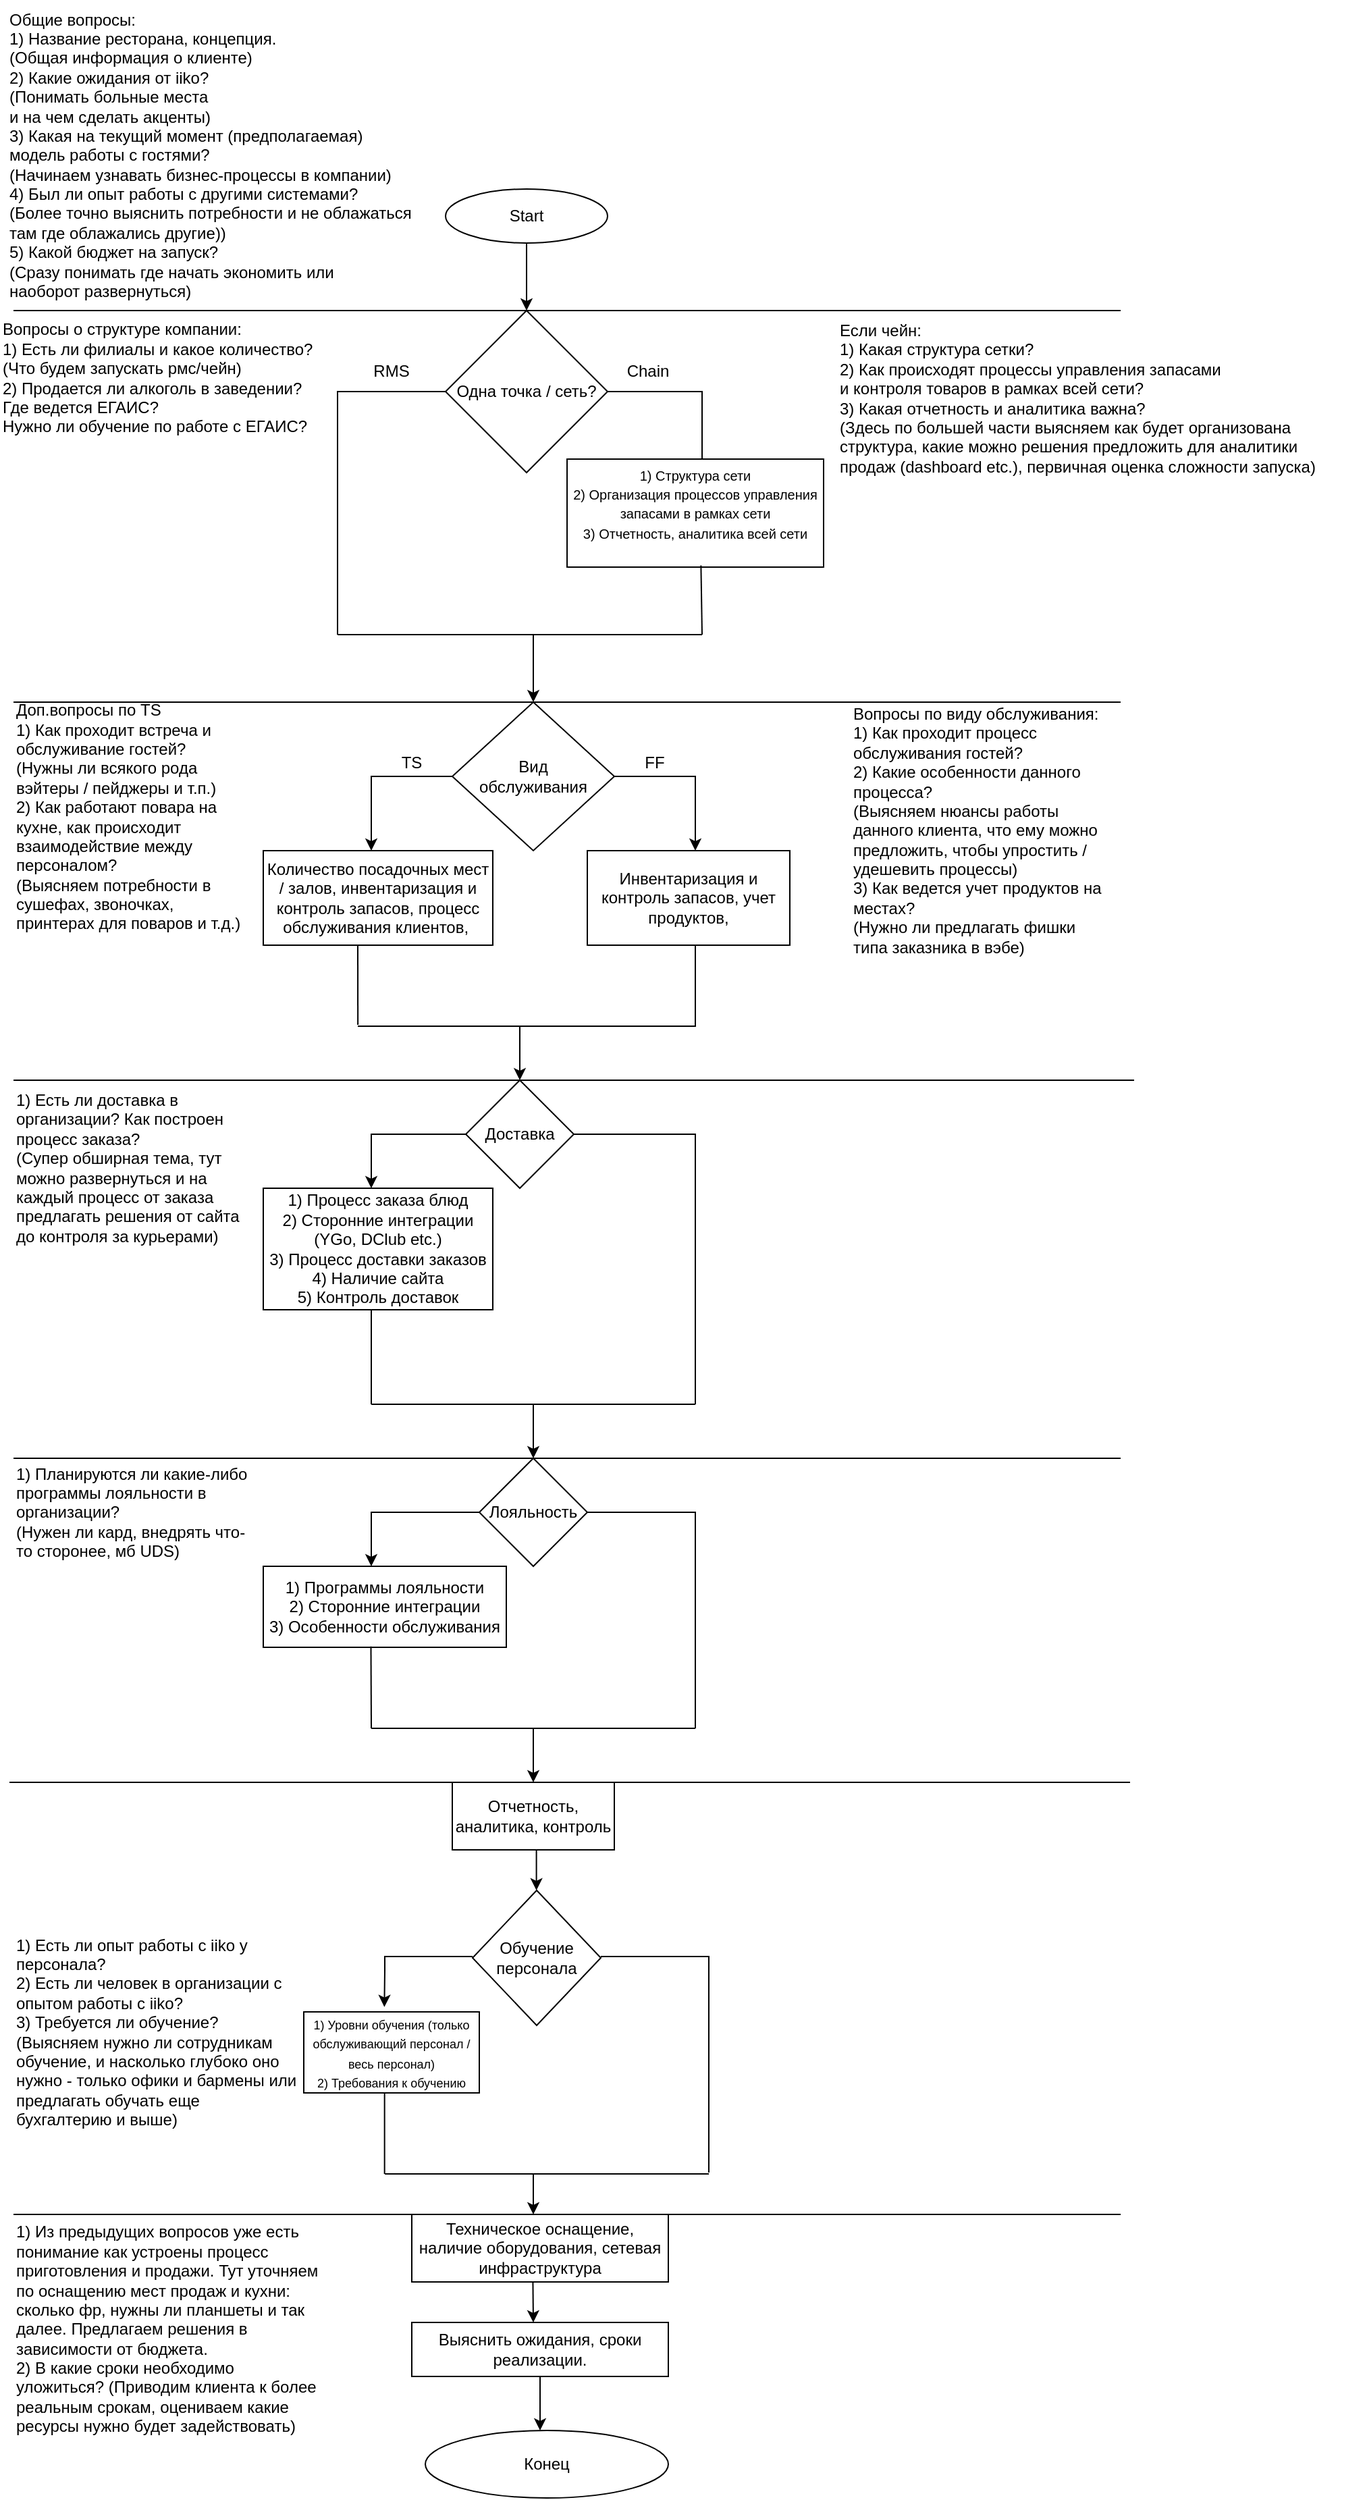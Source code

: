 <mxfile version="22.1.7" type="github">
  <diagram id="C5RBs43oDa-KdzZeNtuy" name="Page-1">
    <mxGraphModel dx="2261" dy="1915" grid="1" gridSize="10" guides="1" tooltips="1" connect="1" arrows="1" fold="1" page="1" pageScale="1" pageWidth="827" pageHeight="1169" math="0" shadow="0">
      <root>
        <mxCell id="WIyWlLk6GJQsqaUBKTNV-0" />
        <mxCell id="WIyWlLk6GJQsqaUBKTNV-1" parent="WIyWlLk6GJQsqaUBKTNV-0" />
        <mxCell id="uVAq0LSg07FsffcZLCgM-0" value="Start" style="ellipse;whiteSpace=wrap;html=1;" parent="WIyWlLk6GJQsqaUBKTNV-1" vertex="1">
          <mxGeometry x="320" y="30" width="120" height="40" as="geometry" />
        </mxCell>
        <mxCell id="uVAq0LSg07FsffcZLCgM-1" value="" style="endArrow=classic;html=1;rounded=0;exitX=0.5;exitY=1;exitDx=0;exitDy=0;entryX=0.5;entryY=0;entryDx=0;entryDy=0;" parent="WIyWlLk6GJQsqaUBKTNV-1" source="uVAq0LSg07FsffcZLCgM-0" target="uVAq0LSg07FsffcZLCgM-2" edge="1">
          <mxGeometry width="50" height="50" relative="1" as="geometry">
            <mxPoint x="390" y="410" as="sourcePoint" />
            <mxPoint x="390" y="120" as="targetPoint" />
          </mxGeometry>
        </mxCell>
        <mxCell id="uVAq0LSg07FsffcZLCgM-2" value="Одна точка / сеть?" style="rhombus;whiteSpace=wrap;html=1;" parent="WIyWlLk6GJQsqaUBKTNV-1" vertex="1">
          <mxGeometry x="320" y="120" width="120" height="120" as="geometry" />
        </mxCell>
        <mxCell id="uVAq0LSg07FsffcZLCgM-3" value="" style="endArrow=classic;html=1;rounded=0;exitX=1;exitY=0.5;exitDx=0;exitDy=0;" parent="WIyWlLk6GJQsqaUBKTNV-1" source="uVAq0LSg07FsffcZLCgM-2" edge="1">
          <mxGeometry width="50" height="50" relative="1" as="geometry">
            <mxPoint x="390" y="410" as="sourcePoint" />
            <mxPoint x="510" y="240" as="targetPoint" />
            <Array as="points">
              <mxPoint x="510" y="180" />
            </Array>
          </mxGeometry>
        </mxCell>
        <mxCell id="uVAq0LSg07FsffcZLCgM-5" value="RMS" style="text;html=1;strokeColor=none;fillColor=none;align=center;verticalAlign=middle;whiteSpace=wrap;rounded=0;" parent="WIyWlLk6GJQsqaUBKTNV-1" vertex="1">
          <mxGeometry x="250" y="150" width="60" height="30" as="geometry" />
        </mxCell>
        <mxCell id="uVAq0LSg07FsffcZLCgM-6" value="Chain" style="text;html=1;strokeColor=none;fillColor=none;align=center;verticalAlign=middle;whiteSpace=wrap;rounded=0;" parent="WIyWlLk6GJQsqaUBKTNV-1" vertex="1">
          <mxGeometry x="440" y="150" width="60" height="30" as="geometry" />
        </mxCell>
        <mxCell id="uVAq0LSg07FsffcZLCgM-16" style="edgeStyle=orthogonalEdgeStyle;rounded=0;orthogonalLoop=1;jettySize=auto;html=1;exitX=0;exitY=0.5;exitDx=0;exitDy=0;" parent="WIyWlLk6GJQsqaUBKTNV-1" source="uVAq0LSg07FsffcZLCgM-7" edge="1">
          <mxGeometry relative="1" as="geometry">
            <mxPoint x="325" y="465" as="targetPoint" />
          </mxGeometry>
        </mxCell>
        <mxCell id="uVAq0LSg07FsffcZLCgM-7" value="Вид&lt;br&gt;обслуживания" style="rhombus;whiteSpace=wrap;html=1;" parent="WIyWlLk6GJQsqaUBKTNV-1" vertex="1">
          <mxGeometry x="325" y="410" width="120" height="110" as="geometry" />
        </mxCell>
        <mxCell id="uVAq0LSg07FsffcZLCgM-8" value="" style="endArrow=classic;html=1;rounded=0;exitX=0;exitY=0.5;exitDx=0;exitDy=0;" parent="WIyWlLk6GJQsqaUBKTNV-1" source="uVAq0LSg07FsffcZLCgM-7" edge="1">
          <mxGeometry width="50" height="50" relative="1" as="geometry">
            <mxPoint x="535" y="580" as="sourcePoint" />
            <mxPoint x="265" y="520" as="targetPoint" />
            <Array as="points">
              <mxPoint x="265" y="465" />
            </Array>
          </mxGeometry>
        </mxCell>
        <mxCell id="uVAq0LSg07FsffcZLCgM-9" value="" style="endArrow=classic;html=1;rounded=0;exitX=1;exitY=0.5;exitDx=0;exitDy=0;" parent="WIyWlLk6GJQsqaUBKTNV-1" source="uVAq0LSg07FsffcZLCgM-7" edge="1">
          <mxGeometry width="50" height="50" relative="1" as="geometry">
            <mxPoint x="535" y="580" as="sourcePoint" />
            <mxPoint x="505" y="520" as="targetPoint" />
            <Array as="points">
              <mxPoint x="505" y="465" />
            </Array>
          </mxGeometry>
        </mxCell>
        <mxCell id="uVAq0LSg07FsffcZLCgM-17" value="FF" style="text;html=1;strokeColor=none;fillColor=none;align=center;verticalAlign=middle;whiteSpace=wrap;rounded=0;" parent="WIyWlLk6GJQsqaUBKTNV-1" vertex="1">
          <mxGeometry x="445" y="440" width="60" height="30" as="geometry" />
        </mxCell>
        <mxCell id="uVAq0LSg07FsffcZLCgM-18" value="TS" style="text;html=1;strokeColor=none;fillColor=none;align=center;verticalAlign=middle;whiteSpace=wrap;rounded=0;" parent="WIyWlLk6GJQsqaUBKTNV-1" vertex="1">
          <mxGeometry x="265" y="440" width="60" height="30" as="geometry" />
        </mxCell>
        <mxCell id="uVAq0LSg07FsffcZLCgM-27" value="Количество посадочных мест / залов, инвентаризация и контроль запасов, процесс обслуживания клиентов,&amp;nbsp;" style="rounded=0;whiteSpace=wrap;html=1;" parent="WIyWlLk6GJQsqaUBKTNV-1" vertex="1">
          <mxGeometry x="185" y="520" width="170" height="70" as="geometry" />
        </mxCell>
        <mxCell id="uVAq0LSg07FsffcZLCgM-28" value="Инвентаризация и контроль запасов, учет продуктов," style="rounded=0;whiteSpace=wrap;html=1;" parent="WIyWlLk6GJQsqaUBKTNV-1" vertex="1">
          <mxGeometry x="425" y="520" width="150" height="70" as="geometry" />
        </mxCell>
        <mxCell id="uVAq0LSg07FsffcZLCgM-32" value="" style="endArrow=none;html=1;rounded=0;entryX=0.5;entryY=1;entryDx=0;entryDy=0;" parent="WIyWlLk6GJQsqaUBKTNV-1" edge="1">
          <mxGeometry width="50" height="50" relative="1" as="geometry">
            <mxPoint x="255" y="650" as="sourcePoint" />
            <mxPoint x="505" y="590" as="targetPoint" />
            <Array as="points">
              <mxPoint x="505" y="650" />
            </Array>
          </mxGeometry>
        </mxCell>
        <mxCell id="uVAq0LSg07FsffcZLCgM-33" value="" style="endArrow=none;html=1;rounded=0;entryX=0.429;entryY=1.014;entryDx=0;entryDy=0;entryPerimeter=0;" parent="WIyWlLk6GJQsqaUBKTNV-1" edge="1">
          <mxGeometry width="50" height="50" relative="1" as="geometry">
            <mxPoint x="255.07" y="649.02" as="sourcePoint" />
            <mxPoint x="255.0" y="590" as="targetPoint" />
          </mxGeometry>
        </mxCell>
        <mxCell id="uVAq0LSg07FsffcZLCgM-34" value="" style="endArrow=classic;html=1;rounded=0;" parent="WIyWlLk6GJQsqaUBKTNV-1" edge="1">
          <mxGeometry width="50" height="50" relative="1" as="geometry">
            <mxPoint x="375" y="650" as="sourcePoint" />
            <mxPoint x="375" y="690" as="targetPoint" />
          </mxGeometry>
        </mxCell>
        <mxCell id="uVAq0LSg07FsffcZLCgM-35" value="Доставка" style="rhombus;whiteSpace=wrap;html=1;" parent="WIyWlLk6GJQsqaUBKTNV-1" vertex="1">
          <mxGeometry x="335" y="690" width="80" height="80" as="geometry" />
        </mxCell>
        <mxCell id="uVAq0LSg07FsffcZLCgM-36" value="" style="endArrow=classic;html=1;rounded=0;exitX=0;exitY=0.5;exitDx=0;exitDy=0;" parent="WIyWlLk6GJQsqaUBKTNV-1" source="uVAq0LSg07FsffcZLCgM-35" edge="1">
          <mxGeometry width="50" height="50" relative="1" as="geometry">
            <mxPoint x="535" y="660" as="sourcePoint" />
            <mxPoint x="265" y="770" as="targetPoint" />
            <Array as="points">
              <mxPoint x="265" y="730" />
            </Array>
          </mxGeometry>
        </mxCell>
        <mxCell id="uVAq0LSg07FsffcZLCgM-37" value="1) Процесс заказа блюд&lt;br&gt;2) Сторонние интеграции (YGo, DClub etc.)&lt;br&gt;3) Процесс доставки заказов&lt;br&gt;4) Наличие сайта&lt;br&gt;5) Контроль доставок" style="rounded=0;whiteSpace=wrap;html=1;" parent="WIyWlLk6GJQsqaUBKTNV-1" vertex="1">
          <mxGeometry x="185" y="770" width="170" height="90" as="geometry" />
        </mxCell>
        <mxCell id="uVAq0LSg07FsffcZLCgM-41" value="" style="endArrow=none;html=1;rounded=0;exitX=1;exitY=0.5;exitDx=0;exitDy=0;" parent="WIyWlLk6GJQsqaUBKTNV-1" source="uVAq0LSg07FsffcZLCgM-35" edge="1">
          <mxGeometry width="50" height="50" relative="1" as="geometry">
            <mxPoint x="535" y="860" as="sourcePoint" />
            <mxPoint x="505" y="930" as="targetPoint" />
            <Array as="points">
              <mxPoint x="505" y="730" />
            </Array>
          </mxGeometry>
        </mxCell>
        <mxCell id="uVAq0LSg07FsffcZLCgM-42" value="" style="endArrow=none;html=1;rounded=0;exitX=0.5;exitY=1;exitDx=0;exitDy=0;" parent="WIyWlLk6GJQsqaUBKTNV-1" edge="1">
          <mxGeometry width="50" height="50" relative="1" as="geometry">
            <mxPoint x="265" y="860" as="sourcePoint" />
            <mxPoint x="265" y="930" as="targetPoint" />
            <Array as="points">
              <mxPoint x="265" y="900" />
            </Array>
          </mxGeometry>
        </mxCell>
        <mxCell id="uVAq0LSg07FsffcZLCgM-43" value="" style="endArrow=none;html=1;rounded=0;" parent="WIyWlLk6GJQsqaUBKTNV-1" edge="1">
          <mxGeometry width="50" height="50" relative="1" as="geometry">
            <mxPoint x="265" y="930" as="sourcePoint" />
            <mxPoint x="505" y="930" as="targetPoint" />
          </mxGeometry>
        </mxCell>
        <mxCell id="uVAq0LSg07FsffcZLCgM-44" value="" style="endArrow=classic;html=1;rounded=0;" parent="WIyWlLk6GJQsqaUBKTNV-1" edge="1">
          <mxGeometry width="50" height="50" relative="1" as="geometry">
            <mxPoint x="385" y="930" as="sourcePoint" />
            <mxPoint x="385" y="970" as="targetPoint" />
          </mxGeometry>
        </mxCell>
        <mxCell id="uVAq0LSg07FsffcZLCgM-46" value="Лояльность" style="rhombus;whiteSpace=wrap;html=1;" parent="WIyWlLk6GJQsqaUBKTNV-1" vertex="1">
          <mxGeometry x="345" y="970" width="80" height="80" as="geometry" />
        </mxCell>
        <mxCell id="uVAq0LSg07FsffcZLCgM-47" value="" style="endArrow=classic;html=1;rounded=0;exitX=0;exitY=0.5;exitDx=0;exitDy=0;" parent="WIyWlLk6GJQsqaUBKTNV-1" source="uVAq0LSg07FsffcZLCgM-46" edge="1">
          <mxGeometry width="50" height="50" relative="1" as="geometry">
            <mxPoint x="345" y="1030" as="sourcePoint" />
            <mxPoint x="265" y="1050" as="targetPoint" />
            <Array as="points">
              <mxPoint x="265" y="1010" />
            </Array>
          </mxGeometry>
        </mxCell>
        <mxCell id="uVAq0LSg07FsffcZLCgM-48" value="1) Программы лояльности&lt;br&gt;2) Сторонние интеграции&lt;br&gt;3) Особенности обслуживания" style="rounded=0;whiteSpace=wrap;html=1;" parent="WIyWlLk6GJQsqaUBKTNV-1" vertex="1">
          <mxGeometry x="185" y="1050" width="180" height="60" as="geometry" />
        </mxCell>
        <mxCell id="uVAq0LSg07FsffcZLCgM-49" value="" style="endArrow=none;html=1;rounded=0;exitX=1;exitY=0.5;exitDx=0;exitDy=0;" parent="WIyWlLk6GJQsqaUBKTNV-1" edge="1">
          <mxGeometry width="50" height="50" relative="1" as="geometry">
            <mxPoint x="425" y="1010" as="sourcePoint" />
            <mxPoint x="505" y="1170" as="targetPoint" />
            <Array as="points">
              <mxPoint x="505" y="1010" />
            </Array>
          </mxGeometry>
        </mxCell>
        <mxCell id="uVAq0LSg07FsffcZLCgM-50" value="" style="endArrow=none;html=1;rounded=0;" parent="WIyWlLk6GJQsqaUBKTNV-1" edge="1">
          <mxGeometry width="50" height="50" relative="1" as="geometry">
            <mxPoint x="265" y="1170" as="sourcePoint" />
            <mxPoint x="505" y="1170" as="targetPoint" />
          </mxGeometry>
        </mxCell>
        <mxCell id="uVAq0LSg07FsffcZLCgM-51" value="" style="endArrow=none;html=1;rounded=0;entryX=0.443;entryY=0.989;entryDx=0;entryDy=0;entryPerimeter=0;" parent="WIyWlLk6GJQsqaUBKTNV-1" target="uVAq0LSg07FsffcZLCgM-48" edge="1">
          <mxGeometry width="50" height="50" relative="1" as="geometry">
            <mxPoint x="265" y="1170" as="sourcePoint" />
            <mxPoint x="425" y="1040" as="targetPoint" />
          </mxGeometry>
        </mxCell>
        <mxCell id="uVAq0LSg07FsffcZLCgM-52" value="" style="endArrow=classic;html=1;rounded=0;" parent="WIyWlLk6GJQsqaUBKTNV-1" edge="1">
          <mxGeometry width="50" height="50" relative="1" as="geometry">
            <mxPoint x="385" y="1170" as="sourcePoint" />
            <mxPoint x="385" y="1210" as="targetPoint" />
          </mxGeometry>
        </mxCell>
        <mxCell id="uVAq0LSg07FsffcZLCgM-53" value="Отчетность, аналитика, контроль" style="rounded=0;whiteSpace=wrap;html=1;" parent="WIyWlLk6GJQsqaUBKTNV-1" vertex="1">
          <mxGeometry x="325" y="1210" width="120" height="50" as="geometry" />
        </mxCell>
        <mxCell id="uVAq0LSg07FsffcZLCgM-54" style="edgeStyle=orthogonalEdgeStyle;rounded=0;orthogonalLoop=1;jettySize=auto;html=1;exitX=0.5;exitY=1;exitDx=0;exitDy=0;" parent="WIyWlLk6GJQsqaUBKTNV-1" source="uVAq0LSg07FsffcZLCgM-53" target="uVAq0LSg07FsffcZLCgM-53" edge="1">
          <mxGeometry relative="1" as="geometry" />
        </mxCell>
        <mxCell id="uVAq0LSg07FsffcZLCgM-56" value="" style="endArrow=classic;html=1;rounded=0;exitX=0.5;exitY=1;exitDx=0;exitDy=0;" parent="WIyWlLk6GJQsqaUBKTNV-1" edge="1">
          <mxGeometry width="50" height="50" relative="1" as="geometry">
            <mxPoint x="387.3" y="1260" as="sourcePoint" />
            <mxPoint x="387.3" y="1290" as="targetPoint" />
          </mxGeometry>
        </mxCell>
        <mxCell id="uVAq0LSg07FsffcZLCgM-58" value="Обучение персонала" style="rhombus;whiteSpace=wrap;html=1;" parent="WIyWlLk6GJQsqaUBKTNV-1" vertex="1">
          <mxGeometry x="340" y="1290" width="95" height="100" as="geometry" />
        </mxCell>
        <mxCell id="uVAq0LSg07FsffcZLCgM-59" value="" style="endArrow=classic;html=1;rounded=0;exitX=0;exitY=0.5;exitDx=0;exitDy=0;entryX=0.414;entryY=-0.044;entryDx=0;entryDy=0;entryPerimeter=0;" parent="WIyWlLk6GJQsqaUBKTNV-1" edge="1">
          <mxGeometry width="50" height="50" relative="1" as="geometry">
            <mxPoint x="340" y="1339" as="sourcePoint" />
            <mxPoint x="274.68" y="1376.36" as="targetPoint" />
            <Array as="points">
              <mxPoint x="275" y="1339" />
              <mxPoint x="275" y="1349" />
            </Array>
          </mxGeometry>
        </mxCell>
        <mxCell id="uVAq0LSg07FsffcZLCgM-61" value="&lt;font style=&quot;font-size: 9px;&quot;&gt;1) Уровни обучения (только обслуживающий персонал / весь персонал)&lt;br&gt;2) Требования к обучению&lt;br&gt;&lt;/font&gt;" style="rounded=0;whiteSpace=wrap;html=1;" parent="WIyWlLk6GJQsqaUBKTNV-1" vertex="1">
          <mxGeometry x="215" y="1380" width="130" height="60" as="geometry" />
        </mxCell>
        <mxCell id="uVAq0LSg07FsffcZLCgM-62" value="" style="endArrow=none;html=1;rounded=0;exitX=1;exitY=0.5;exitDx=0;exitDy=0;" parent="WIyWlLk6GJQsqaUBKTNV-1" edge="1">
          <mxGeometry width="50" height="50" relative="1" as="geometry">
            <mxPoint x="435" y="1339" as="sourcePoint" />
            <mxPoint x="515" y="1499" as="targetPoint" />
            <Array as="points">
              <mxPoint x="515" y="1339" />
            </Array>
          </mxGeometry>
        </mxCell>
        <mxCell id="uVAq0LSg07FsffcZLCgM-64" value="" style="endArrow=none;html=1;rounded=0;entryX=0.5;entryY=1;entryDx=0;entryDy=0;" parent="WIyWlLk6GJQsqaUBKTNV-1" edge="1">
          <mxGeometry width="50" height="50" relative="1" as="geometry">
            <mxPoint x="274.83" y="1500" as="sourcePoint" />
            <mxPoint x="274.83" y="1440" as="targetPoint" />
          </mxGeometry>
        </mxCell>
        <mxCell id="uVAq0LSg07FsffcZLCgM-65" value="" style="endArrow=none;html=1;rounded=0;" parent="WIyWlLk6GJQsqaUBKTNV-1" edge="1">
          <mxGeometry width="50" height="50" relative="1" as="geometry">
            <mxPoint x="515" y="1500" as="sourcePoint" />
            <mxPoint x="275" y="1500" as="targetPoint" />
          </mxGeometry>
        </mxCell>
        <mxCell id="uVAq0LSg07FsffcZLCgM-66" value="" style="endArrow=classic;html=1;rounded=0;" parent="WIyWlLk6GJQsqaUBKTNV-1" edge="1">
          <mxGeometry width="50" height="50" relative="1" as="geometry">
            <mxPoint x="385" y="1500" as="sourcePoint" />
            <mxPoint x="385" y="1530" as="targetPoint" />
          </mxGeometry>
        </mxCell>
        <mxCell id="uVAq0LSg07FsffcZLCgM-68" value="Техническое оснащение, наличие оборудования, сетевая инфраструктура" style="rounded=0;whiteSpace=wrap;html=1;" parent="WIyWlLk6GJQsqaUBKTNV-1" vertex="1">
          <mxGeometry x="295" y="1530" width="190" height="50" as="geometry" />
        </mxCell>
        <mxCell id="uVAq0LSg07FsffcZLCgM-69" value="" style="endArrow=classic;html=1;rounded=0;exitX=0.5;exitY=1;exitDx=0;exitDy=0;" parent="WIyWlLk6GJQsqaUBKTNV-1" edge="1">
          <mxGeometry width="50" height="50" relative="1" as="geometry">
            <mxPoint x="384.71" y="1580" as="sourcePoint" />
            <mxPoint x="385" y="1610" as="targetPoint" />
          </mxGeometry>
        </mxCell>
        <mxCell id="uVAq0LSg07FsffcZLCgM-70" value="Выяснить ожидания, сроки реализации." style="rounded=0;whiteSpace=wrap;html=1;" parent="WIyWlLk6GJQsqaUBKTNV-1" vertex="1">
          <mxGeometry x="295" y="1610" width="190" height="40" as="geometry" />
        </mxCell>
        <mxCell id="uVAq0LSg07FsffcZLCgM-71" value="" style="endArrow=classic;html=1;rounded=0;exitX=0.5;exitY=1;exitDx=0;exitDy=0;" parent="WIyWlLk6GJQsqaUBKTNV-1" source="uVAq0LSg07FsffcZLCgM-70" edge="1">
          <mxGeometry width="50" height="50" relative="1" as="geometry">
            <mxPoint x="245" y="1490" as="sourcePoint" />
            <mxPoint x="390" y="1690" as="targetPoint" />
          </mxGeometry>
        </mxCell>
        <mxCell id="uVAq0LSg07FsffcZLCgM-72" value="Конец" style="ellipse;whiteSpace=wrap;html=1;" parent="WIyWlLk6GJQsqaUBKTNV-1" vertex="1">
          <mxGeometry x="305" y="1690" width="180" height="50" as="geometry" />
        </mxCell>
        <mxCell id="uVAq0LSg07FsffcZLCgM-73" value="" style="endArrow=none;html=1;rounded=0;entryX=0;entryY=0.5;entryDx=0;entryDy=0;" parent="WIyWlLk6GJQsqaUBKTNV-1" target="uVAq0LSg07FsffcZLCgM-2" edge="1">
          <mxGeometry width="50" height="50" relative="1" as="geometry">
            <mxPoint x="240" y="360" as="sourcePoint" />
            <mxPoint x="150" y="190" as="targetPoint" />
            <Array as="points">
              <mxPoint x="240" y="180" />
            </Array>
          </mxGeometry>
        </mxCell>
        <mxCell id="uVAq0LSg07FsffcZLCgM-74" value="" style="endArrow=none;html=1;rounded=0;" parent="WIyWlLk6GJQsqaUBKTNV-1" edge="1">
          <mxGeometry width="50" height="50" relative="1" as="geometry">
            <mxPoint x="240" y="360" as="sourcePoint" />
            <mxPoint x="510" y="360" as="targetPoint" />
          </mxGeometry>
        </mxCell>
        <mxCell id="uVAq0LSg07FsffcZLCgM-75" value="&lt;font size=&quot;1&quot;&gt;1) Структура сети&lt;br&gt;2) Организация процессов управления запасами в рамках сети&lt;br&gt;3) Отчетность, аналитика всей сети&lt;br&gt;&lt;br&gt;&lt;/font&gt;" style="rounded=0;whiteSpace=wrap;html=1;" parent="WIyWlLk6GJQsqaUBKTNV-1" vertex="1">
          <mxGeometry x="410" y="230" width="190" height="80" as="geometry" />
        </mxCell>
        <mxCell id="uVAq0LSg07FsffcZLCgM-76" value="" style="endArrow=classic;html=1;rounded=0;entryX=0.5;entryY=0;entryDx=0;entryDy=0;" parent="WIyWlLk6GJQsqaUBKTNV-1" target="uVAq0LSg07FsffcZLCgM-7" edge="1">
          <mxGeometry width="50" height="50" relative="1" as="geometry">
            <mxPoint x="385" y="360" as="sourcePoint" />
            <mxPoint x="380" y="470" as="targetPoint" />
          </mxGeometry>
        </mxCell>
        <mxCell id="uVAq0LSg07FsffcZLCgM-78" value="" style="endArrow=none;html=1;rounded=0;entryX=0.522;entryY=0.985;entryDx=0;entryDy=0;entryPerimeter=0;" parent="WIyWlLk6GJQsqaUBKTNV-1" target="uVAq0LSg07FsffcZLCgM-75" edge="1">
          <mxGeometry width="50" height="50" relative="1" as="geometry">
            <mxPoint x="510" y="360" as="sourcePoint" />
            <mxPoint x="380" y="280" as="targetPoint" />
          </mxGeometry>
        </mxCell>
        <mxCell id="i0sruy30-tRyDu9INdyp-0" value="" style="endArrow=none;html=1;rounded=0;" edge="1" parent="WIyWlLk6GJQsqaUBKTNV-1">
          <mxGeometry width="50" height="50" relative="1" as="geometry">
            <mxPoint y="120" as="sourcePoint" />
            <mxPoint x="820" y="120" as="targetPoint" />
          </mxGeometry>
        </mxCell>
        <mxCell id="i0sruy30-tRyDu9INdyp-1" value="" style="endArrow=none;html=1;rounded=0;" edge="1" parent="WIyWlLk6GJQsqaUBKTNV-1">
          <mxGeometry width="50" height="50" relative="1" as="geometry">
            <mxPoint y="410" as="sourcePoint" />
            <mxPoint x="820" y="410" as="targetPoint" />
          </mxGeometry>
        </mxCell>
        <mxCell id="i0sruy30-tRyDu9INdyp-3" value="Общие вопросы:&lt;br&gt;1) Название ресторана, концепция.&lt;br&gt;(Общая информация о клиенте)&lt;br&gt;2) Какие ожидания от iiko?&lt;br&gt;(Понимать больные места &lt;br&gt;и на чем сделать акценты)&lt;br&gt;3) Какая на текущий момент (предполагаемая)&lt;br&gt;модель работы с гостями?&lt;br&gt;(Начинаем узнавать бизнес-процессы в компании)&lt;br&gt;4) Был ли опыт работы с другими системами?&lt;br&gt;(Более точно выяснить потребности и не облажаться&lt;br&gt;там где облажались другие))&lt;br&gt;5) Какой бюджет на запуск?&lt;br&gt;(Сразу понимать где начать экономить или&amp;nbsp;&lt;br&gt;наоборот развернуться)" style="text;html=1;align=left;verticalAlign=middle;resizable=0;points=[];autosize=1;strokeColor=none;fillColor=none;rotation=0;" vertex="1" parent="WIyWlLk6GJQsqaUBKTNV-1">
          <mxGeometry x="-5" y="-110" width="330" height="230" as="geometry" />
        </mxCell>
        <mxCell id="i0sruy30-tRyDu9INdyp-4" value="Вопросы о структуре компании:&lt;br&gt;1) Есть ли филиалы и какое количество?&lt;br&gt;(Что будем запускать рмс/чейн)&lt;br&gt;2) Продается ли алкоголь в заведении?&lt;br&gt;Где ведется ЕГАИС? &lt;br&gt;Нужно ли обучение по работе с ЕГАИС?" style="text;html=1;align=left;verticalAlign=middle;resizable=0;points=[];autosize=1;strokeColor=none;fillColor=none;" vertex="1" parent="WIyWlLk6GJQsqaUBKTNV-1">
          <mxGeometry x="-10" y="120" width="260" height="100" as="geometry" />
        </mxCell>
        <mxCell id="i0sruy30-tRyDu9INdyp-6" value="Если чейн:&lt;br&gt;1) Какая структура сетки?&lt;br&gt;2) Как происходят процессы управления запасами&lt;br&gt;и контроля товаров в рамках всей сети?&lt;br&gt;3) Какая отчетность и аналитика важна?&lt;br&gt;(Здесь по большей части выясняем как будет организована&amp;nbsp;&lt;br&gt;структура, какие можно решения предложить для аналитики&lt;br&gt;продаж (dashboard etc.), первичная оценка сложности запуска)" style="text;html=1;align=left;verticalAlign=middle;resizable=0;points=[];autosize=1;strokeColor=none;fillColor=none;" vertex="1" parent="WIyWlLk6GJQsqaUBKTNV-1">
          <mxGeometry x="610" y="120" width="390" height="130" as="geometry" />
        </mxCell>
        <mxCell id="i0sruy30-tRyDu9INdyp-8" value="" style="endArrow=none;html=1;rounded=0;" edge="1" parent="WIyWlLk6GJQsqaUBKTNV-1">
          <mxGeometry width="50" height="50" relative="1" as="geometry">
            <mxPoint y="690" as="sourcePoint" />
            <mxPoint x="830" y="690" as="targetPoint" />
          </mxGeometry>
        </mxCell>
        <mxCell id="i0sruy30-tRyDu9INdyp-9" value="Вопросы по виду обслуживания:&lt;br&gt;1) Как проходит процесс обслуживания гостей?&lt;br&gt;2) Какие особенности данного процесса?&lt;br&gt;(Выясняем нюансы работы данного клиента, что ему можно предложить, чтобы упростить / удешевить процессы)&lt;br&gt;3) Как ведется учет продуктов на местах?&lt;br&gt;(Нужно ли предлагать фишки типа заказника в вэбе)&lt;br&gt;" style="text;html=1;strokeColor=none;fillColor=none;align=left;verticalAlign=middle;whiteSpace=wrap;rounded=0;" vertex="1" parent="WIyWlLk6GJQsqaUBKTNV-1">
          <mxGeometry x="620" y="490" width="190" height="30" as="geometry" />
        </mxCell>
        <mxCell id="i0sruy30-tRyDu9INdyp-10" value="Доп.вопросы по TS&lt;br&gt;1) Как проходит встреча и обслуживание гостей?&lt;br&gt;(Нужны ли всякого рода вэйтеры / пейджеры и т.п.)&lt;br&gt;2) Как работают повара на кухне, как происходит взаимодействие между персоналом?&lt;br&gt;(Выясняем потребности в сушефах, звоночках, принтерах для поваров и т.д.)" style="text;html=1;strokeColor=none;fillColor=none;align=left;verticalAlign=middle;whiteSpace=wrap;rounded=0;" vertex="1" parent="WIyWlLk6GJQsqaUBKTNV-1">
          <mxGeometry y="480" width="170" height="30" as="geometry" />
        </mxCell>
        <mxCell id="i0sruy30-tRyDu9INdyp-12" value="" style="endArrow=none;html=1;rounded=0;" edge="1" parent="WIyWlLk6GJQsqaUBKTNV-1">
          <mxGeometry width="50" height="50" relative="1" as="geometry">
            <mxPoint y="970" as="sourcePoint" />
            <mxPoint x="820" y="970" as="targetPoint" />
          </mxGeometry>
        </mxCell>
        <mxCell id="i0sruy30-tRyDu9INdyp-13" value="1) Есть ли доставка в организации? Как построен процесс заказа?&lt;br&gt;(Супер обширная тема, тут можно развернуться и на каждый процесс от заказа предлагать решения от сайта до контроля за курьерами)" style="text;html=1;strokeColor=none;fillColor=none;align=left;verticalAlign=middle;whiteSpace=wrap;rounded=0;" vertex="1" parent="WIyWlLk6GJQsqaUBKTNV-1">
          <mxGeometry y="740" width="170" height="30" as="geometry" />
        </mxCell>
        <mxCell id="i0sruy30-tRyDu9INdyp-14" value="" style="endArrow=none;html=1;rounded=0;" edge="1" parent="WIyWlLk6GJQsqaUBKTNV-1">
          <mxGeometry width="50" height="50" relative="1" as="geometry">
            <mxPoint x="-3" y="1210" as="sourcePoint" />
            <mxPoint x="827" y="1210" as="targetPoint" />
          </mxGeometry>
        </mxCell>
        <mxCell id="i0sruy30-tRyDu9INdyp-15" value="1) Планируются ли какие-либо программы лояльности в организации?&lt;br&gt;(Нужен ли кард, внедрять что-то сторонее, мб UDS)" style="text;html=1;strokeColor=none;fillColor=none;align=left;verticalAlign=middle;whiteSpace=wrap;rounded=0;" vertex="1" parent="WIyWlLk6GJQsqaUBKTNV-1">
          <mxGeometry y="995" width="180" height="30" as="geometry" />
        </mxCell>
        <mxCell id="i0sruy30-tRyDu9INdyp-16" value="1) Есть ли опыт работы с iiko у персонала?&lt;br&gt;2) Есть ли человек в организации с опытом работы с iiko?&lt;br&gt;3) Требуется ли обучение?&lt;br&gt;(Выясняем нужно ли сотрудникам обучение, и насколько глубоко оно нужно - только офики и бармены или предлагать обучать еще бухгалтерию и выше)" style="text;html=1;strokeColor=none;fillColor=none;align=left;verticalAlign=middle;whiteSpace=wrap;rounded=0;" vertex="1" parent="WIyWlLk6GJQsqaUBKTNV-1">
          <mxGeometry y="1380" width="210" height="30" as="geometry" />
        </mxCell>
        <mxCell id="i0sruy30-tRyDu9INdyp-17" value="" style="endArrow=none;html=1;rounded=0;" edge="1" parent="WIyWlLk6GJQsqaUBKTNV-1">
          <mxGeometry width="50" height="50" relative="1" as="geometry">
            <mxPoint y="1530" as="sourcePoint" />
            <mxPoint x="820" y="1530" as="targetPoint" />
          </mxGeometry>
        </mxCell>
        <mxCell id="i0sruy30-tRyDu9INdyp-19" value="1) Из предыдущих вопросов уже есть понимание как устроены процесс приготовления и продажи. Тут уточняем по оснащению мест продаж и кухни: сколько фр, нужны ли планшеты и так далее. Предлагаем решения в зависимости от бюджета.&lt;br&gt;2) В какие сроки необходимо уложиться? (Приводим клиента к более реальным срокам, оцениваем какие ресурсы нужно будет задействовать)" style="text;html=1;strokeColor=none;fillColor=none;align=left;verticalAlign=middle;whiteSpace=wrap;rounded=0;" vertex="1" parent="WIyWlLk6GJQsqaUBKTNV-1">
          <mxGeometry y="1600" width="230" height="30" as="geometry" />
        </mxCell>
      </root>
    </mxGraphModel>
  </diagram>
</mxfile>
